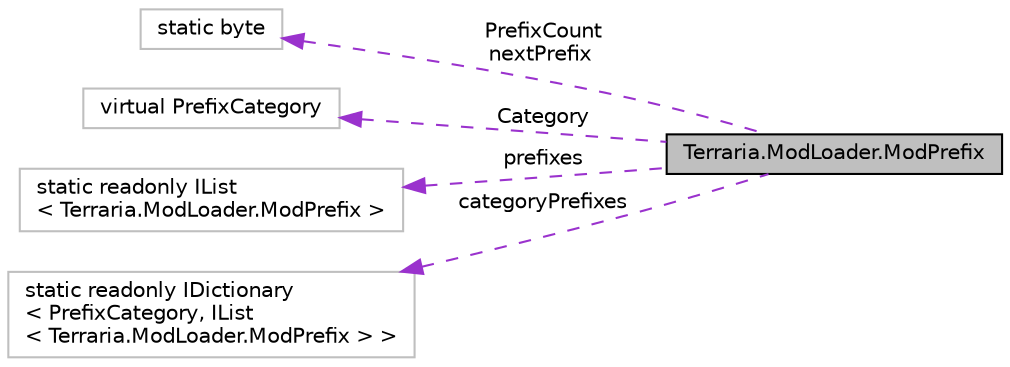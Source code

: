 digraph "Terraria.ModLoader.ModPrefix"
{
  edge [fontname="Helvetica",fontsize="10",labelfontname="Helvetica",labelfontsize="10"];
  node [fontname="Helvetica",fontsize="10",shape=record];
  rankdir="LR";
  Node1 [label="Terraria.ModLoader.ModPrefix",height=0.2,width=0.4,color="black", fillcolor="grey75", style="filled", fontcolor="black"];
  Node2 -> Node1 [dir="back",color="darkorchid3",fontsize="10",style="dashed",label=" PrefixCount\nnextPrefix" ,fontname="Helvetica"];
  Node2 [label="static byte",height=0.2,width=0.4,color="grey75", fillcolor="white", style="filled"];
  Node3 -> Node1 [dir="back",color="darkorchid3",fontsize="10",style="dashed",label=" Category" ,fontname="Helvetica"];
  Node3 [label="virtual PrefixCategory",height=0.2,width=0.4,color="grey75", fillcolor="white", style="filled"];
  Node4 -> Node1 [dir="back",color="darkorchid3",fontsize="10",style="dashed",label=" prefixes" ,fontname="Helvetica"];
  Node4 [label="static readonly IList\l\< Terraria.ModLoader.ModPrefix \>",height=0.2,width=0.4,color="grey75", fillcolor="white", style="filled"];
  Node5 -> Node1 [dir="back",color="darkorchid3",fontsize="10",style="dashed",label=" categoryPrefixes" ,fontname="Helvetica"];
  Node5 [label="static readonly IDictionary\l\< PrefixCategory, IList\l\< Terraria.ModLoader.ModPrefix \> \>",height=0.2,width=0.4,color="grey75", fillcolor="white", style="filled"];
}
